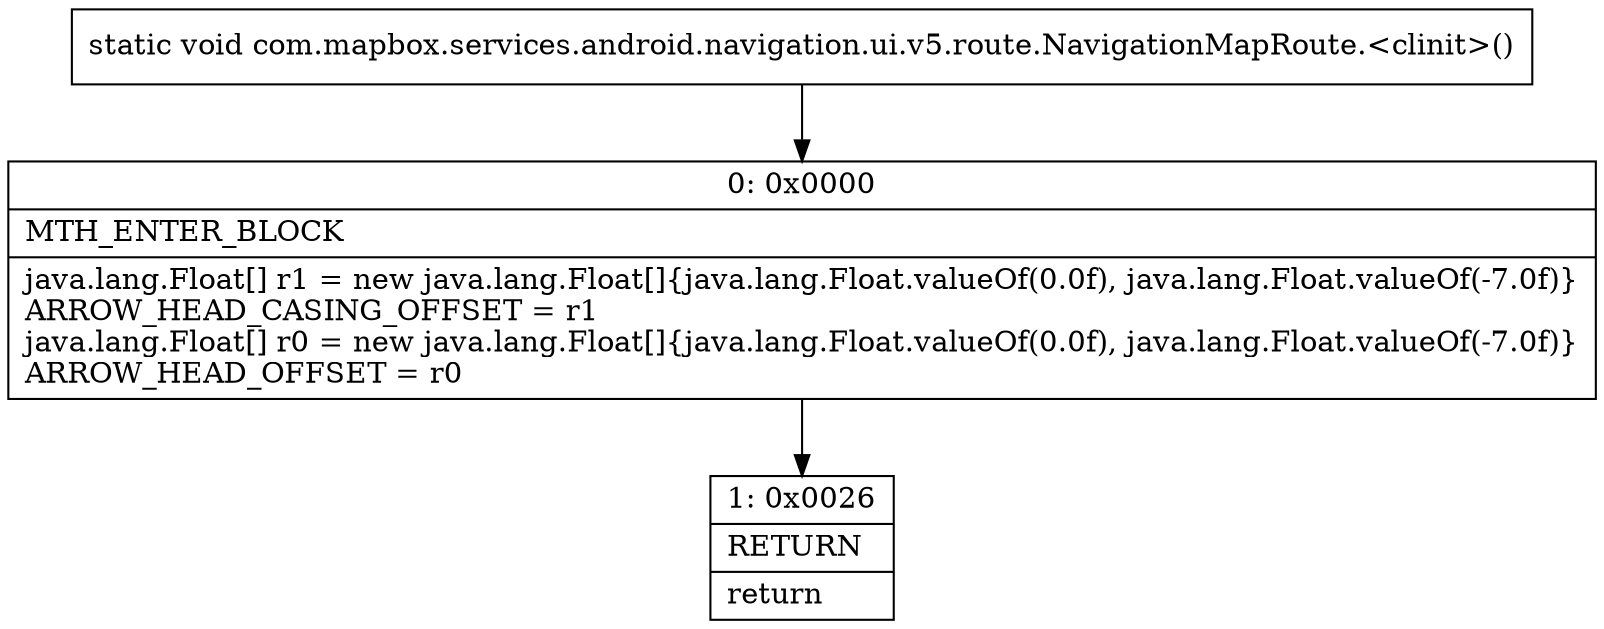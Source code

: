 digraph "CFG forcom.mapbox.services.android.navigation.ui.v5.route.NavigationMapRoute.\<clinit\>()V" {
Node_0 [shape=record,label="{0\:\ 0x0000|MTH_ENTER_BLOCK\l|java.lang.Float[] r1 = new java.lang.Float[]\{java.lang.Float.valueOf(0.0f), java.lang.Float.valueOf(\-7.0f)\}\lARROW_HEAD_CASING_OFFSET = r1\ljava.lang.Float[] r0 = new java.lang.Float[]\{java.lang.Float.valueOf(0.0f), java.lang.Float.valueOf(\-7.0f)\}\lARROW_HEAD_OFFSET = r0\l}"];
Node_1 [shape=record,label="{1\:\ 0x0026|RETURN\l|return\l}"];
MethodNode[shape=record,label="{static void com.mapbox.services.android.navigation.ui.v5.route.NavigationMapRoute.\<clinit\>() }"];
MethodNode -> Node_0;
Node_0 -> Node_1;
}

